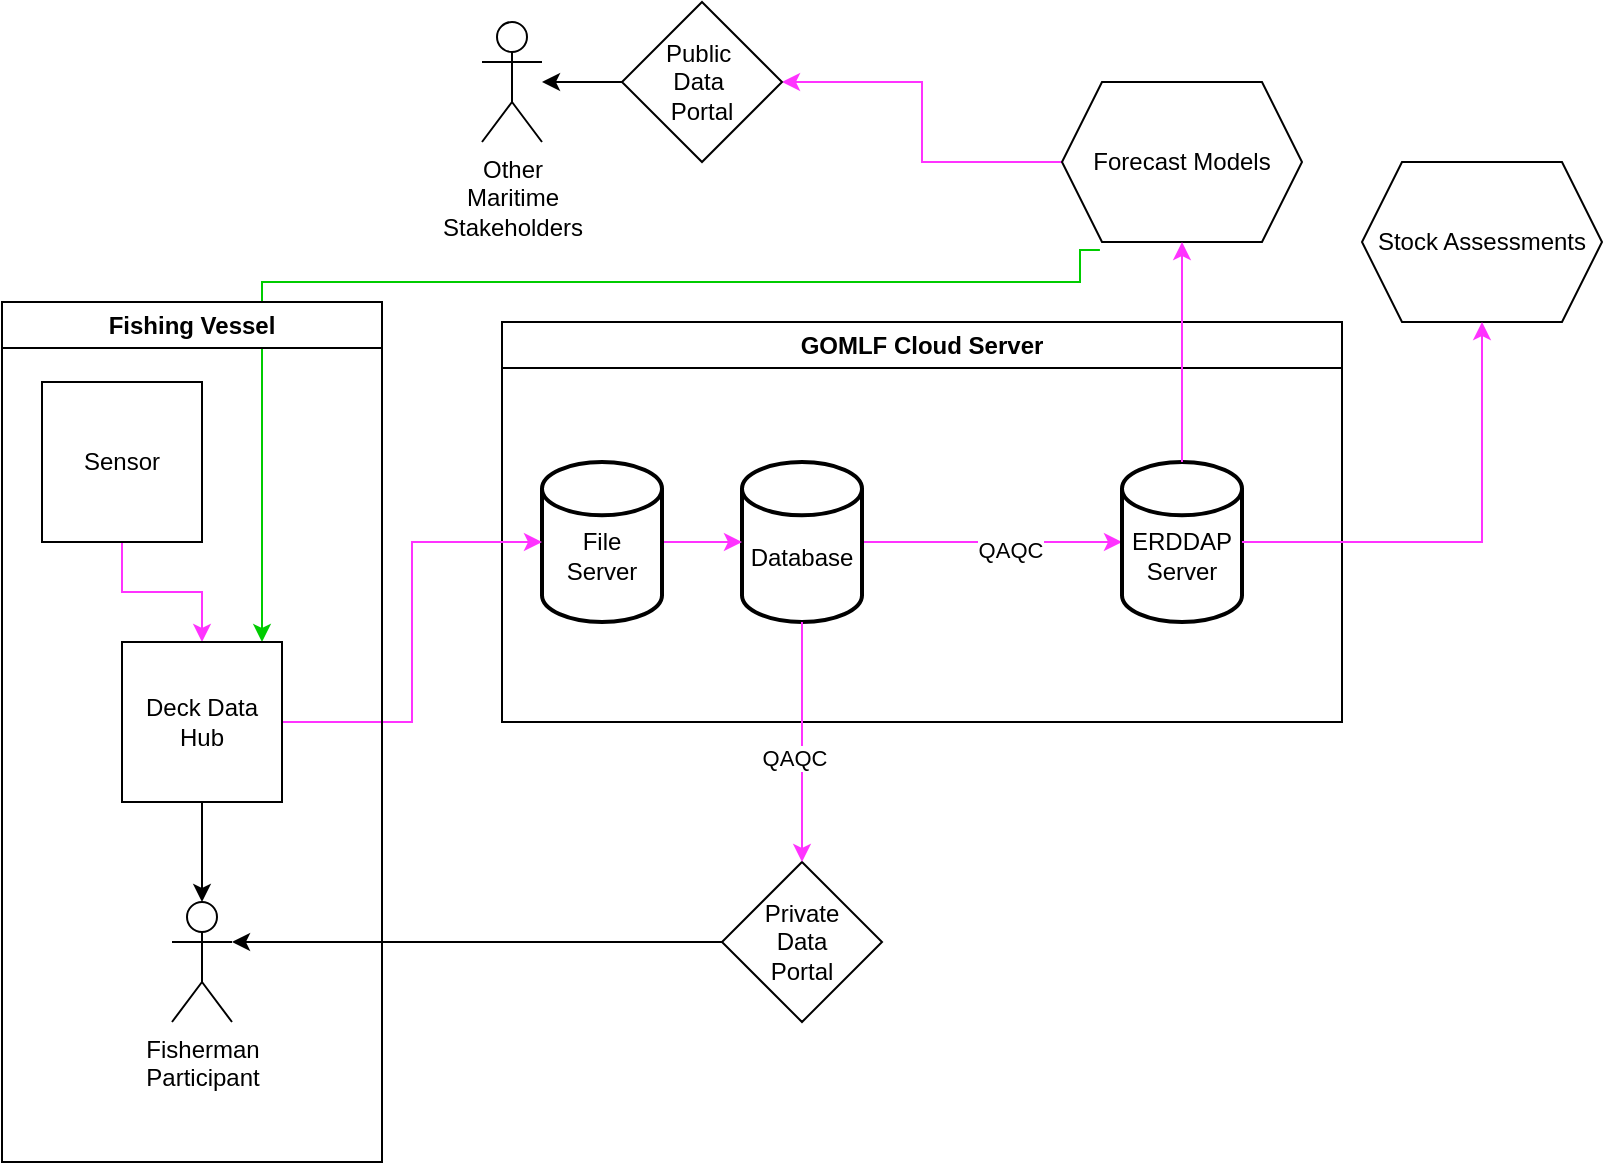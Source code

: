<mxfile version="23.0.2" type="github">
  <diagram id="C5RBs43oDa-KdzZeNtuy" name="Page-1">
    <mxGraphModel dx="1674" dy="746" grid="1" gridSize="10" guides="1" tooltips="1" connect="1" arrows="1" fold="1" page="1" pageScale="1" pageWidth="827" pageHeight="1169" math="0" shadow="0">
      <root>
        <mxCell id="WIyWlLk6GJQsqaUBKTNV-0" />
        <mxCell id="WIyWlLk6GJQsqaUBKTNV-1" parent="WIyWlLk6GJQsqaUBKTNV-0" />
        <mxCell id="gEnCtnAQw9CKwuesXy05-21" value="" style="edgeStyle=orthogonalEdgeStyle;rounded=0;orthogonalLoop=1;jettySize=auto;html=1;entryX=0;entryY=0.5;entryDx=0;entryDy=0;strokeColor=#FF33FF;entryPerimeter=0;" edge="1" parent="WIyWlLk6GJQsqaUBKTNV-1" source="gEnCtnAQw9CKwuesXy05-9" target="gEnCtnAQw9CKwuesXy05-45">
          <mxGeometry relative="1" as="geometry">
            <mxPoint x="560" y="390" as="targetPoint" />
          </mxGeometry>
        </mxCell>
        <mxCell id="gEnCtnAQw9CKwuesXy05-25" value="QAQC" style="edgeLabel;html=1;align=center;verticalAlign=middle;resizable=0;points=[];" vertex="1" connectable="0" parent="gEnCtnAQw9CKwuesXy05-21">
          <mxGeometry x="0.133" y="-4" relative="1" as="geometry">
            <mxPoint as="offset" />
          </mxGeometry>
        </mxCell>
        <mxCell id="gEnCtnAQw9CKwuesXy05-9" value="&lt;br&gt;Database" style="strokeWidth=2;html=1;shape=mxgraph.flowchart.database;whiteSpace=wrap;" vertex="1" parent="WIyWlLk6GJQsqaUBKTNV-1">
          <mxGeometry x="380" y="350" width="60" height="80" as="geometry" />
        </mxCell>
        <mxCell id="gEnCtnAQw9CKwuesXy05-19" value="" style="edgeStyle=orthogonalEdgeStyle;rounded=0;orthogonalLoop=1;jettySize=auto;html=1;strokeColor=#FF33FF;" edge="1" parent="WIyWlLk6GJQsqaUBKTNV-1" source="gEnCtnAQw9CKwuesXy05-10" target="gEnCtnAQw9CKwuesXy05-9">
          <mxGeometry relative="1" as="geometry" />
        </mxCell>
        <mxCell id="gEnCtnAQw9CKwuesXy05-10" value="&lt;br&gt;File &lt;br&gt;Server" style="strokeWidth=2;html=1;shape=mxgraph.flowchart.database;whiteSpace=wrap;" vertex="1" parent="WIyWlLk6GJQsqaUBKTNV-1">
          <mxGeometry x="280" y="350" width="60" height="80" as="geometry" />
        </mxCell>
        <mxCell id="gEnCtnAQw9CKwuesXy05-17" value="GOMLF Cloud Server" style="swimlane;whiteSpace=wrap;html=1;" vertex="1" parent="WIyWlLk6GJQsqaUBKTNV-1">
          <mxGeometry x="260" y="280" width="420" height="200" as="geometry" />
        </mxCell>
        <mxCell id="gEnCtnAQw9CKwuesXy05-45" value="&lt;br&gt;ERDDAP&lt;br&gt;Server" style="strokeWidth=2;html=1;shape=mxgraph.flowchart.database;whiteSpace=wrap;" vertex="1" parent="gEnCtnAQw9CKwuesXy05-17">
          <mxGeometry x="310" y="70" width="60" height="80" as="geometry" />
        </mxCell>
        <mxCell id="gEnCtnAQw9CKwuesXy05-50" style="edgeStyle=orthogonalEdgeStyle;rounded=0;orthogonalLoop=1;jettySize=auto;html=1;exitX=0;exitY=0.5;exitDx=0;exitDy=0;entryX=1;entryY=0.5;entryDx=0;entryDy=0;strokeColor=#FF33FF;" edge="1" parent="WIyWlLk6GJQsqaUBKTNV-1" source="gEnCtnAQw9CKwuesXy05-26" target="gEnCtnAQw9CKwuesXy05-49">
          <mxGeometry relative="1" as="geometry" />
        </mxCell>
        <mxCell id="gEnCtnAQw9CKwuesXy05-60" style="edgeStyle=orthogonalEdgeStyle;rounded=0;orthogonalLoop=1;jettySize=auto;html=1;exitX=0.158;exitY=1.05;exitDx=0;exitDy=0;strokeColor=#00CC00;exitPerimeter=0;" edge="1" parent="WIyWlLk6GJQsqaUBKTNV-1" source="gEnCtnAQw9CKwuesXy05-26" target="gEnCtnAQw9CKwuesXy05-28">
          <mxGeometry relative="1" as="geometry">
            <Array as="points">
              <mxPoint x="549" y="244" />
              <mxPoint x="549" y="260" />
              <mxPoint x="140" y="260" />
            </Array>
          </mxGeometry>
        </mxCell>
        <mxCell id="gEnCtnAQw9CKwuesXy05-26" value="Forecast Models" style="shape=hexagon;perimeter=hexagonPerimeter2;whiteSpace=wrap;html=1;fixedSize=1;" vertex="1" parent="WIyWlLk6GJQsqaUBKTNV-1">
          <mxGeometry x="540" y="160" width="120" height="80" as="geometry" />
        </mxCell>
        <mxCell id="gEnCtnAQw9CKwuesXy05-30" value="" style="edgeStyle=orthogonalEdgeStyle;rounded=0;orthogonalLoop=1;jettySize=auto;html=1;strokeColor=#FF33FF;" edge="1" parent="WIyWlLk6GJQsqaUBKTNV-1" source="gEnCtnAQw9CKwuesXy05-27" target="gEnCtnAQw9CKwuesXy05-28">
          <mxGeometry relative="1" as="geometry" />
        </mxCell>
        <mxCell id="gEnCtnAQw9CKwuesXy05-34" value="" style="edgeStyle=orthogonalEdgeStyle;rounded=0;orthogonalLoop=1;jettySize=auto;html=1;entryX=0;entryY=0.5;entryDx=0;entryDy=0;entryPerimeter=0;strokeColor=#FF33FF;" edge="1" parent="WIyWlLk6GJQsqaUBKTNV-1" source="gEnCtnAQw9CKwuesXy05-28" target="gEnCtnAQw9CKwuesXy05-10">
          <mxGeometry relative="1" as="geometry">
            <mxPoint x="230" y="480" as="targetPoint" />
          </mxGeometry>
        </mxCell>
        <mxCell id="gEnCtnAQw9CKwuesXy05-28" value="Deck Data Hub" style="whiteSpace=wrap;html=1;aspect=fixed;" vertex="1" parent="WIyWlLk6GJQsqaUBKTNV-1">
          <mxGeometry x="70" y="440" width="80" height="80" as="geometry" />
        </mxCell>
        <mxCell id="gEnCtnAQw9CKwuesXy05-29" value="Fishing Vessel" style="swimlane;whiteSpace=wrap;html=1;" vertex="1" parent="WIyWlLk6GJQsqaUBKTNV-1">
          <mxGeometry x="10" y="270" width="190" height="430" as="geometry" />
        </mxCell>
        <mxCell id="gEnCtnAQw9CKwuesXy05-39" value="Fisherman&lt;br&gt;Participant" style="shape=umlActor;verticalLabelPosition=bottom;verticalAlign=top;html=1;outlineConnect=0;" vertex="1" parent="gEnCtnAQw9CKwuesXy05-29">
          <mxGeometry x="85" y="300" width="30" height="60" as="geometry" />
        </mxCell>
        <mxCell id="gEnCtnAQw9CKwuesXy05-27" value="Sensor" style="whiteSpace=wrap;html=1;aspect=fixed;" vertex="1" parent="gEnCtnAQw9CKwuesXy05-29">
          <mxGeometry x="20" y="40" width="80" height="80" as="geometry" />
        </mxCell>
        <mxCell id="gEnCtnAQw9CKwuesXy05-35" value="" style="edgeStyle=orthogonalEdgeStyle;rounded=0;orthogonalLoop=1;jettySize=auto;html=1;strokeColor=#FF33FF;exitX=0.5;exitY=0;exitDx=0;exitDy=0;exitPerimeter=0;" edge="1" parent="WIyWlLk6GJQsqaUBKTNV-1" source="gEnCtnAQw9CKwuesXy05-45" target="gEnCtnAQw9CKwuesXy05-26">
          <mxGeometry relative="1" as="geometry">
            <mxPoint x="600" y="430" as="sourcePoint" />
          </mxGeometry>
        </mxCell>
        <mxCell id="gEnCtnAQw9CKwuesXy05-36" value="Stock Assessments" style="shape=hexagon;perimeter=hexagonPerimeter2;whiteSpace=wrap;html=1;fixedSize=1;" vertex="1" parent="WIyWlLk6GJQsqaUBKTNV-1">
          <mxGeometry x="690" y="200" width="120" height="80" as="geometry" />
        </mxCell>
        <mxCell id="gEnCtnAQw9CKwuesXy05-38" value="" style="edgeStyle=orthogonalEdgeStyle;rounded=0;orthogonalLoop=1;jettySize=auto;html=1;entryX=0.5;entryY=1;entryDx=0;entryDy=0;strokeColor=#FF33FF;exitX=1;exitY=0.5;exitDx=0;exitDy=0;exitPerimeter=0;" edge="1" parent="WIyWlLk6GJQsqaUBKTNV-1" source="gEnCtnAQw9CKwuesXy05-45" target="gEnCtnAQw9CKwuesXy05-36">
          <mxGeometry relative="1" as="geometry">
            <mxPoint x="640" y="390" as="sourcePoint" />
            <mxPoint x="720" y="390" as="targetPoint" />
          </mxGeometry>
        </mxCell>
        <mxCell id="gEnCtnAQw9CKwuesXy05-41" value="" style="endArrow=classic;html=1;rounded=0;exitX=0.5;exitY=1;exitDx=0;exitDy=0;entryX=0.5;entryY=0;entryDx=0;entryDy=0;entryPerimeter=0;" edge="1" parent="WIyWlLk6GJQsqaUBKTNV-1" source="gEnCtnAQw9CKwuesXy05-28" target="gEnCtnAQw9CKwuesXy05-39">
          <mxGeometry width="50" height="50" relative="1" as="geometry">
            <mxPoint x="390" y="410" as="sourcePoint" />
            <mxPoint x="440" y="360" as="targetPoint" />
          </mxGeometry>
        </mxCell>
        <mxCell id="gEnCtnAQw9CKwuesXy05-43" value="Other&lt;br&gt;Maritime&lt;br&gt;Stakeholders" style="shape=umlActor;verticalLabelPosition=bottom;verticalAlign=top;html=1;outlineConnect=0;" vertex="1" parent="WIyWlLk6GJQsqaUBKTNV-1">
          <mxGeometry x="250" y="130" width="30" height="60" as="geometry" />
        </mxCell>
        <mxCell id="gEnCtnAQw9CKwuesXy05-63" style="edgeStyle=orthogonalEdgeStyle;rounded=0;orthogonalLoop=1;jettySize=auto;html=1;exitX=0;exitY=0.5;exitDx=0;exitDy=0;" edge="1" parent="WIyWlLk6GJQsqaUBKTNV-1" source="gEnCtnAQw9CKwuesXy05-49" target="gEnCtnAQw9CKwuesXy05-43">
          <mxGeometry relative="1" as="geometry" />
        </mxCell>
        <mxCell id="gEnCtnAQw9CKwuesXy05-49" value="Public&amp;nbsp;&lt;br&gt;Data&amp;nbsp;&lt;br&gt;Portal" style="rhombus;whiteSpace=wrap;html=1;" vertex="1" parent="WIyWlLk6GJQsqaUBKTNV-1">
          <mxGeometry x="320" y="120" width="80" height="80" as="geometry" />
        </mxCell>
        <mxCell id="gEnCtnAQw9CKwuesXy05-52" value="Private&lt;br&gt;Data&lt;br&gt;Portal" style="rhombus;whiteSpace=wrap;html=1;" vertex="1" parent="WIyWlLk6GJQsqaUBKTNV-1">
          <mxGeometry x="370" y="550" width="80" height="80" as="geometry" />
        </mxCell>
        <mxCell id="gEnCtnAQw9CKwuesXy05-55" value="" style="edgeStyle=orthogonalEdgeStyle;rounded=0;orthogonalLoop=1;jettySize=auto;html=1;entryX=0.5;entryY=0;entryDx=0;entryDy=0;strokeColor=#FF33FF;exitX=0.5;exitY=1;exitDx=0;exitDy=0;exitPerimeter=0;" edge="1" parent="WIyWlLk6GJQsqaUBKTNV-1" source="gEnCtnAQw9CKwuesXy05-9" target="gEnCtnAQw9CKwuesXy05-52">
          <mxGeometry relative="1" as="geometry">
            <mxPoint x="450" y="400" as="sourcePoint" />
            <mxPoint x="580" y="400" as="targetPoint" />
          </mxGeometry>
        </mxCell>
        <mxCell id="gEnCtnAQw9CKwuesXy05-56" value="QAQC" style="edgeLabel;html=1;align=center;verticalAlign=middle;resizable=0;points=[];" vertex="1" connectable="0" parent="gEnCtnAQw9CKwuesXy05-55">
          <mxGeometry x="0.133" y="-4" relative="1" as="geometry">
            <mxPoint as="offset" />
          </mxGeometry>
        </mxCell>
        <mxCell id="gEnCtnAQw9CKwuesXy05-59" style="edgeStyle=orthogonalEdgeStyle;rounded=0;orthogonalLoop=1;jettySize=auto;html=1;exitX=0;exitY=0.5;exitDx=0;exitDy=0;entryX=1;entryY=0.333;entryDx=0;entryDy=0;entryPerimeter=0;" edge="1" parent="WIyWlLk6GJQsqaUBKTNV-1" source="gEnCtnAQw9CKwuesXy05-52" target="gEnCtnAQw9CKwuesXy05-39">
          <mxGeometry relative="1" as="geometry" />
        </mxCell>
      </root>
    </mxGraphModel>
  </diagram>
</mxfile>
